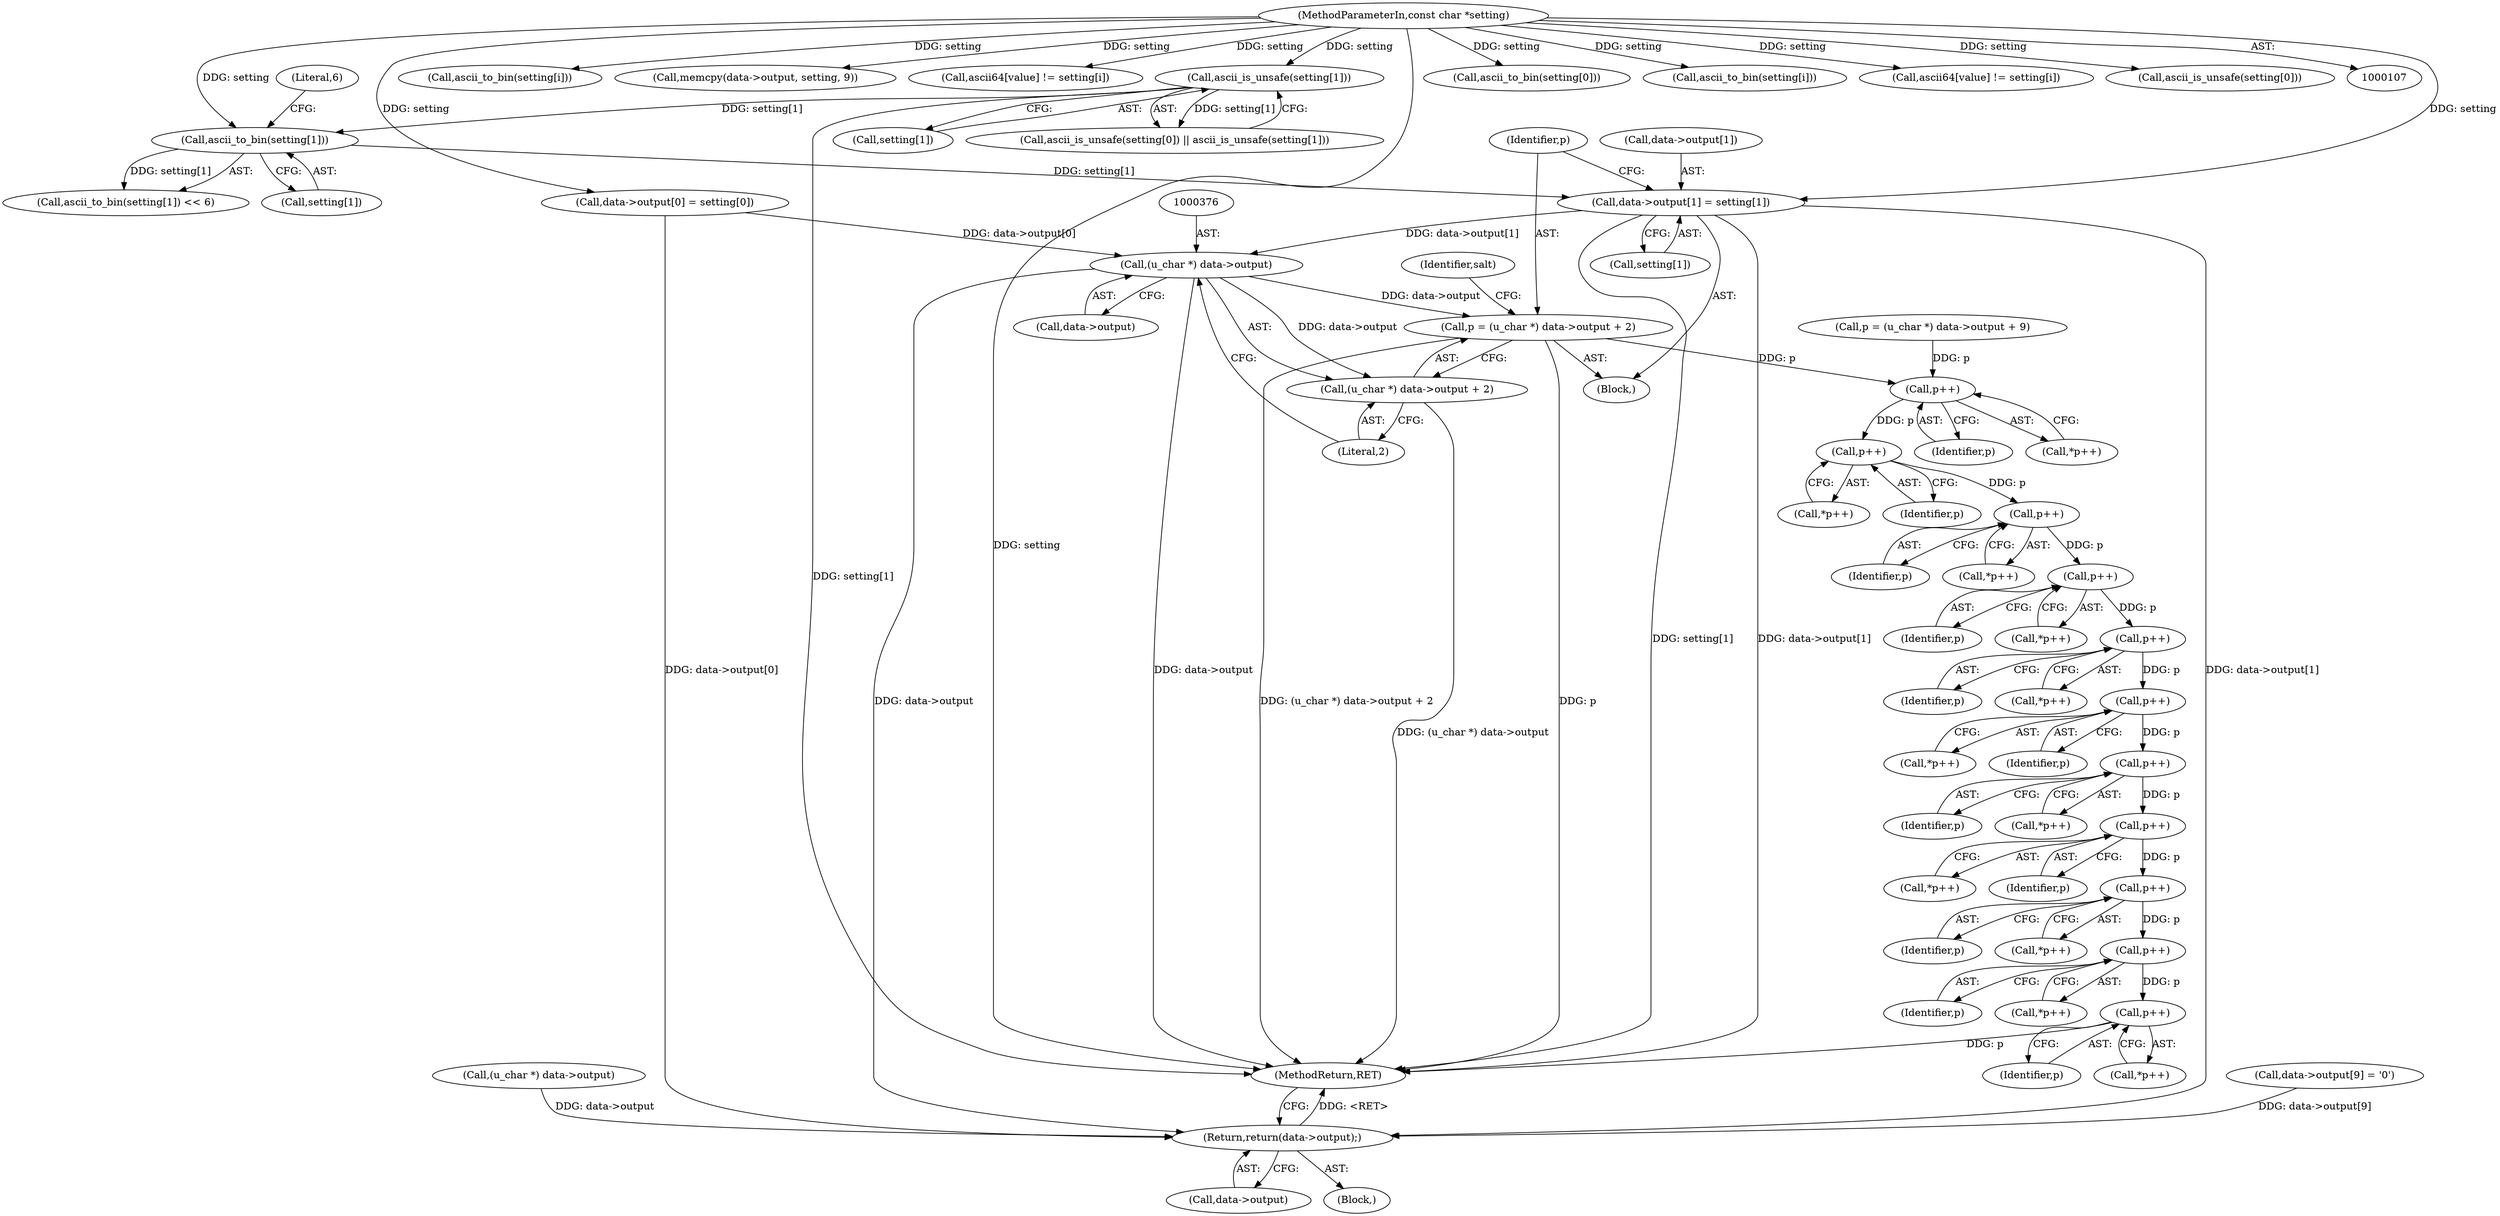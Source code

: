 digraph "0_php_aab49e934de1fff046e659cbec46e3d053b41c34@array" {
"1000363" [label="(Call,data->output[1] = setting[1])"];
"1000345" [label="(Call,ascii_to_bin(setting[1]))"];
"1000335" [label="(Call,ascii_is_unsafe(setting[1]))"];
"1000109" [label="(MethodParameterIn,const char *setting)"];
"1000375" [label="(Call,(u_char *) data->output)"];
"1000372" [label="(Call,p = (u_char *) data->output + 2)"];
"1000403" [label="(Call,p++)"];
"1000414" [label="(Call,p++)"];
"1000425" [label="(Call,p++)"];
"1000436" [label="(Call,p++)"];
"1000456" [label="(Call,p++)"];
"1000467" [label="(Call,p++)"];
"1000478" [label="(Call,p++)"];
"1000489" [label="(Call,p++)"];
"1000503" [label="(Call,p++)"];
"1000514" [label="(Call,p++)"];
"1000525" [label="(Call,p++)"];
"1000374" [label="(Call,(u_char *) data->output + 2)"];
"1000536" [label="(Return,return(data->output);)"];
"1000457" [label="(Identifier,p)"];
"1000479" [label="(Identifier,p)"];
"1000336" [label="(Call,setting[1])"];
"1000228" [label="(Call,ascii_to_bin(setting[i]))"];
"1000372" [label="(Call,p = (u_char *) data->output + 2)"];
"1000467" [label="(Call,p++)"];
"1000315" [label="(Call,p = (u_char *) data->output + 9)"];
"1000414" [label="(Call,p++)"];
"1000403" [label="(Call,p++)"];
"1000369" [label="(Call,setting[1])"];
"1000524" [label="(Call,*p++)"];
"1000380" [label="(Literal,2)"];
"1000318" [label="(Call,(u_char *) data->output)"];
"1000109" [label="(MethodParameterIn,const char *setting)"];
"1000330" [label="(Call,ascii_is_unsafe(setting[0]) || ascii_is_unsafe(setting[1]))"];
"1000402" [label="(Call,*p++)"];
"1000325" [label="(Block,)"];
"1000373" [label="(Identifier,p)"];
"1000302" [label="(Call,memcpy(data->output, setting, 9))"];
"1000345" [label="(Call,ascii_to_bin(setting[1]))"];
"1000426" [label="(Identifier,p)"];
"1000466" [label="(Call,*p++)"];
"1000489" [label="(Call,p++)"];
"1000504" [label="(Identifier,p)"];
"1000515" [label="(Identifier,p)"];
"1000526" [label="(Identifier,p)"];
"1000364" [label="(Call,data->output[1])"];
"1000346" [label="(Call,setting[1])"];
"1000413" [label="(Call,*p++)"];
"1000488" [label="(Call,*p++)"];
"1000503" [label="(Call,p++)"];
"1000233" [label="(Call,ascii64[value] != setting[i])"];
"1000477" [label="(Call,*p++)"];
"1000354" [label="(Call,data->output[0] = setting[0])"];
"1000437" [label="(Identifier,p)"];
"1000377" [label="(Call,data->output)"];
"1000537" [label="(Call,data->output)"];
"1000514" [label="(Call,p++)"];
"1000308" [label="(Call,data->output[9] = '\0')"];
"1000536" [label="(Return,return(data->output);)"];
"1000435" [label="(Call,*p++)"];
"1000111" [label="(Block,)"];
"1000374" [label="(Call,(u_char *) data->output + 2)"];
"1000404" [label="(Identifier,p)"];
"1000335" [label="(Call,ascii_is_unsafe(setting[1]))"];
"1000425" [label="(Call,p++)"];
"1000478" [label="(Call,p++)"];
"1000363" [label="(Call,data->output[1] = setting[1])"];
"1000424" [label="(Call,*p++)"];
"1000436" [label="(Call,p++)"];
"1000382" [label="(Identifier,salt)"];
"1000525" [label="(Call,p++)"];
"1000455" [label="(Call,*p++)"];
"1000540" [label="(MethodReturn,RET)"];
"1000456" [label="(Call,p++)"];
"1000350" [label="(Call,ascii_to_bin(setting[0]))"];
"1000375" [label="(Call,(u_char *) data->output)"];
"1000349" [label="(Literal,6)"];
"1000468" [label="(Identifier,p)"];
"1000490" [label="(Identifier,p)"];
"1000183" [label="(Call,ascii_to_bin(setting[i]))"];
"1000415" [label="(Identifier,p)"];
"1000513" [label="(Call,*p++)"];
"1000502" [label="(Call,*p++)"];
"1000188" [label="(Call,ascii64[value] != setting[i])"];
"1000331" [label="(Call,ascii_is_unsafe(setting[0]))"];
"1000344" [label="(Call,ascii_to_bin(setting[1]) << 6)"];
"1000363" -> "1000325"  [label="AST: "];
"1000363" -> "1000369"  [label="CFG: "];
"1000364" -> "1000363"  [label="AST: "];
"1000369" -> "1000363"  [label="AST: "];
"1000373" -> "1000363"  [label="CFG: "];
"1000363" -> "1000540"  [label="DDG: setting[1]"];
"1000363" -> "1000540"  [label="DDG: data->output[1]"];
"1000345" -> "1000363"  [label="DDG: setting[1]"];
"1000109" -> "1000363"  [label="DDG: setting"];
"1000363" -> "1000375"  [label="DDG: data->output[1]"];
"1000363" -> "1000536"  [label="DDG: data->output[1]"];
"1000345" -> "1000344"  [label="AST: "];
"1000345" -> "1000346"  [label="CFG: "];
"1000346" -> "1000345"  [label="AST: "];
"1000349" -> "1000345"  [label="CFG: "];
"1000345" -> "1000344"  [label="DDG: setting[1]"];
"1000335" -> "1000345"  [label="DDG: setting[1]"];
"1000109" -> "1000345"  [label="DDG: setting"];
"1000335" -> "1000330"  [label="AST: "];
"1000335" -> "1000336"  [label="CFG: "];
"1000336" -> "1000335"  [label="AST: "];
"1000330" -> "1000335"  [label="CFG: "];
"1000335" -> "1000540"  [label="DDG: setting[1]"];
"1000335" -> "1000330"  [label="DDG: setting[1]"];
"1000109" -> "1000335"  [label="DDG: setting"];
"1000109" -> "1000107"  [label="AST: "];
"1000109" -> "1000540"  [label="DDG: setting"];
"1000109" -> "1000183"  [label="DDG: setting"];
"1000109" -> "1000188"  [label="DDG: setting"];
"1000109" -> "1000228"  [label="DDG: setting"];
"1000109" -> "1000233"  [label="DDG: setting"];
"1000109" -> "1000302"  [label="DDG: setting"];
"1000109" -> "1000331"  [label="DDG: setting"];
"1000109" -> "1000350"  [label="DDG: setting"];
"1000109" -> "1000354"  [label="DDG: setting"];
"1000375" -> "1000374"  [label="AST: "];
"1000375" -> "1000377"  [label="CFG: "];
"1000376" -> "1000375"  [label="AST: "];
"1000377" -> "1000375"  [label="AST: "];
"1000380" -> "1000375"  [label="CFG: "];
"1000375" -> "1000540"  [label="DDG: data->output"];
"1000375" -> "1000372"  [label="DDG: data->output"];
"1000375" -> "1000374"  [label="DDG: data->output"];
"1000354" -> "1000375"  [label="DDG: data->output[0]"];
"1000375" -> "1000536"  [label="DDG: data->output"];
"1000372" -> "1000325"  [label="AST: "];
"1000372" -> "1000374"  [label="CFG: "];
"1000373" -> "1000372"  [label="AST: "];
"1000374" -> "1000372"  [label="AST: "];
"1000382" -> "1000372"  [label="CFG: "];
"1000372" -> "1000540"  [label="DDG: p"];
"1000372" -> "1000540"  [label="DDG: (u_char *) data->output + 2"];
"1000372" -> "1000403"  [label="DDG: p"];
"1000403" -> "1000402"  [label="AST: "];
"1000403" -> "1000404"  [label="CFG: "];
"1000404" -> "1000403"  [label="AST: "];
"1000402" -> "1000403"  [label="CFG: "];
"1000315" -> "1000403"  [label="DDG: p"];
"1000403" -> "1000414"  [label="DDG: p"];
"1000414" -> "1000413"  [label="AST: "];
"1000414" -> "1000415"  [label="CFG: "];
"1000415" -> "1000414"  [label="AST: "];
"1000413" -> "1000414"  [label="CFG: "];
"1000414" -> "1000425"  [label="DDG: p"];
"1000425" -> "1000424"  [label="AST: "];
"1000425" -> "1000426"  [label="CFG: "];
"1000426" -> "1000425"  [label="AST: "];
"1000424" -> "1000425"  [label="CFG: "];
"1000425" -> "1000436"  [label="DDG: p"];
"1000436" -> "1000435"  [label="AST: "];
"1000436" -> "1000437"  [label="CFG: "];
"1000437" -> "1000436"  [label="AST: "];
"1000435" -> "1000436"  [label="CFG: "];
"1000436" -> "1000456"  [label="DDG: p"];
"1000456" -> "1000455"  [label="AST: "];
"1000456" -> "1000457"  [label="CFG: "];
"1000457" -> "1000456"  [label="AST: "];
"1000455" -> "1000456"  [label="CFG: "];
"1000456" -> "1000467"  [label="DDG: p"];
"1000467" -> "1000466"  [label="AST: "];
"1000467" -> "1000468"  [label="CFG: "];
"1000468" -> "1000467"  [label="AST: "];
"1000466" -> "1000467"  [label="CFG: "];
"1000467" -> "1000478"  [label="DDG: p"];
"1000478" -> "1000477"  [label="AST: "];
"1000478" -> "1000479"  [label="CFG: "];
"1000479" -> "1000478"  [label="AST: "];
"1000477" -> "1000478"  [label="CFG: "];
"1000478" -> "1000489"  [label="DDG: p"];
"1000489" -> "1000488"  [label="AST: "];
"1000489" -> "1000490"  [label="CFG: "];
"1000490" -> "1000489"  [label="AST: "];
"1000488" -> "1000489"  [label="CFG: "];
"1000489" -> "1000503"  [label="DDG: p"];
"1000503" -> "1000502"  [label="AST: "];
"1000503" -> "1000504"  [label="CFG: "];
"1000504" -> "1000503"  [label="AST: "];
"1000502" -> "1000503"  [label="CFG: "];
"1000503" -> "1000514"  [label="DDG: p"];
"1000514" -> "1000513"  [label="AST: "];
"1000514" -> "1000515"  [label="CFG: "];
"1000515" -> "1000514"  [label="AST: "];
"1000513" -> "1000514"  [label="CFG: "];
"1000514" -> "1000525"  [label="DDG: p"];
"1000525" -> "1000524"  [label="AST: "];
"1000525" -> "1000526"  [label="CFG: "];
"1000526" -> "1000525"  [label="AST: "];
"1000524" -> "1000525"  [label="CFG: "];
"1000525" -> "1000540"  [label="DDG: p"];
"1000374" -> "1000380"  [label="CFG: "];
"1000380" -> "1000374"  [label="AST: "];
"1000374" -> "1000540"  [label="DDG: (u_char *) data->output"];
"1000536" -> "1000111"  [label="AST: "];
"1000536" -> "1000537"  [label="CFG: "];
"1000537" -> "1000536"  [label="AST: "];
"1000540" -> "1000536"  [label="CFG: "];
"1000536" -> "1000540"  [label="DDG: <RET>"];
"1000308" -> "1000536"  [label="DDG: data->output[9]"];
"1000318" -> "1000536"  [label="DDG: data->output"];
"1000354" -> "1000536"  [label="DDG: data->output[0]"];
}
